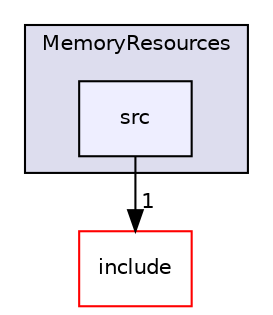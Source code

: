 digraph "/home/travis/build/AliceO2Group/AliceO2/DataFormats/MemoryResources/src" {
  bgcolor=transparent;
  compound=true
  node [ fontsize="10", fontname="Helvetica"];
  edge [ labelfontsize="10", labelfontname="Helvetica"];
  subgraph clusterdir_0b530fc7dcf9a7fe279ee6facafec658 {
    graph [ bgcolor="#ddddee", pencolor="black", label="MemoryResources" fontname="Helvetica", fontsize="10", URL="dir_0b530fc7dcf9a7fe279ee6facafec658.html"]
  dir_bc162f4ed4abab1490538d93a4024534 [shape=box, label="src", style="filled", fillcolor="#eeeeff", pencolor="black", URL="dir_bc162f4ed4abab1490538d93a4024534.html"];
  }
  dir_aceee2857d20e516da6bd39fe1c74077 [shape=box label="include" color="red" URL="dir_aceee2857d20e516da6bd39fe1c74077.html"];
  dir_bc162f4ed4abab1490538d93a4024534->dir_aceee2857d20e516da6bd39fe1c74077 [headlabel="1", labeldistance=1.5 headhref="dir_000142_000140.html"];
}
